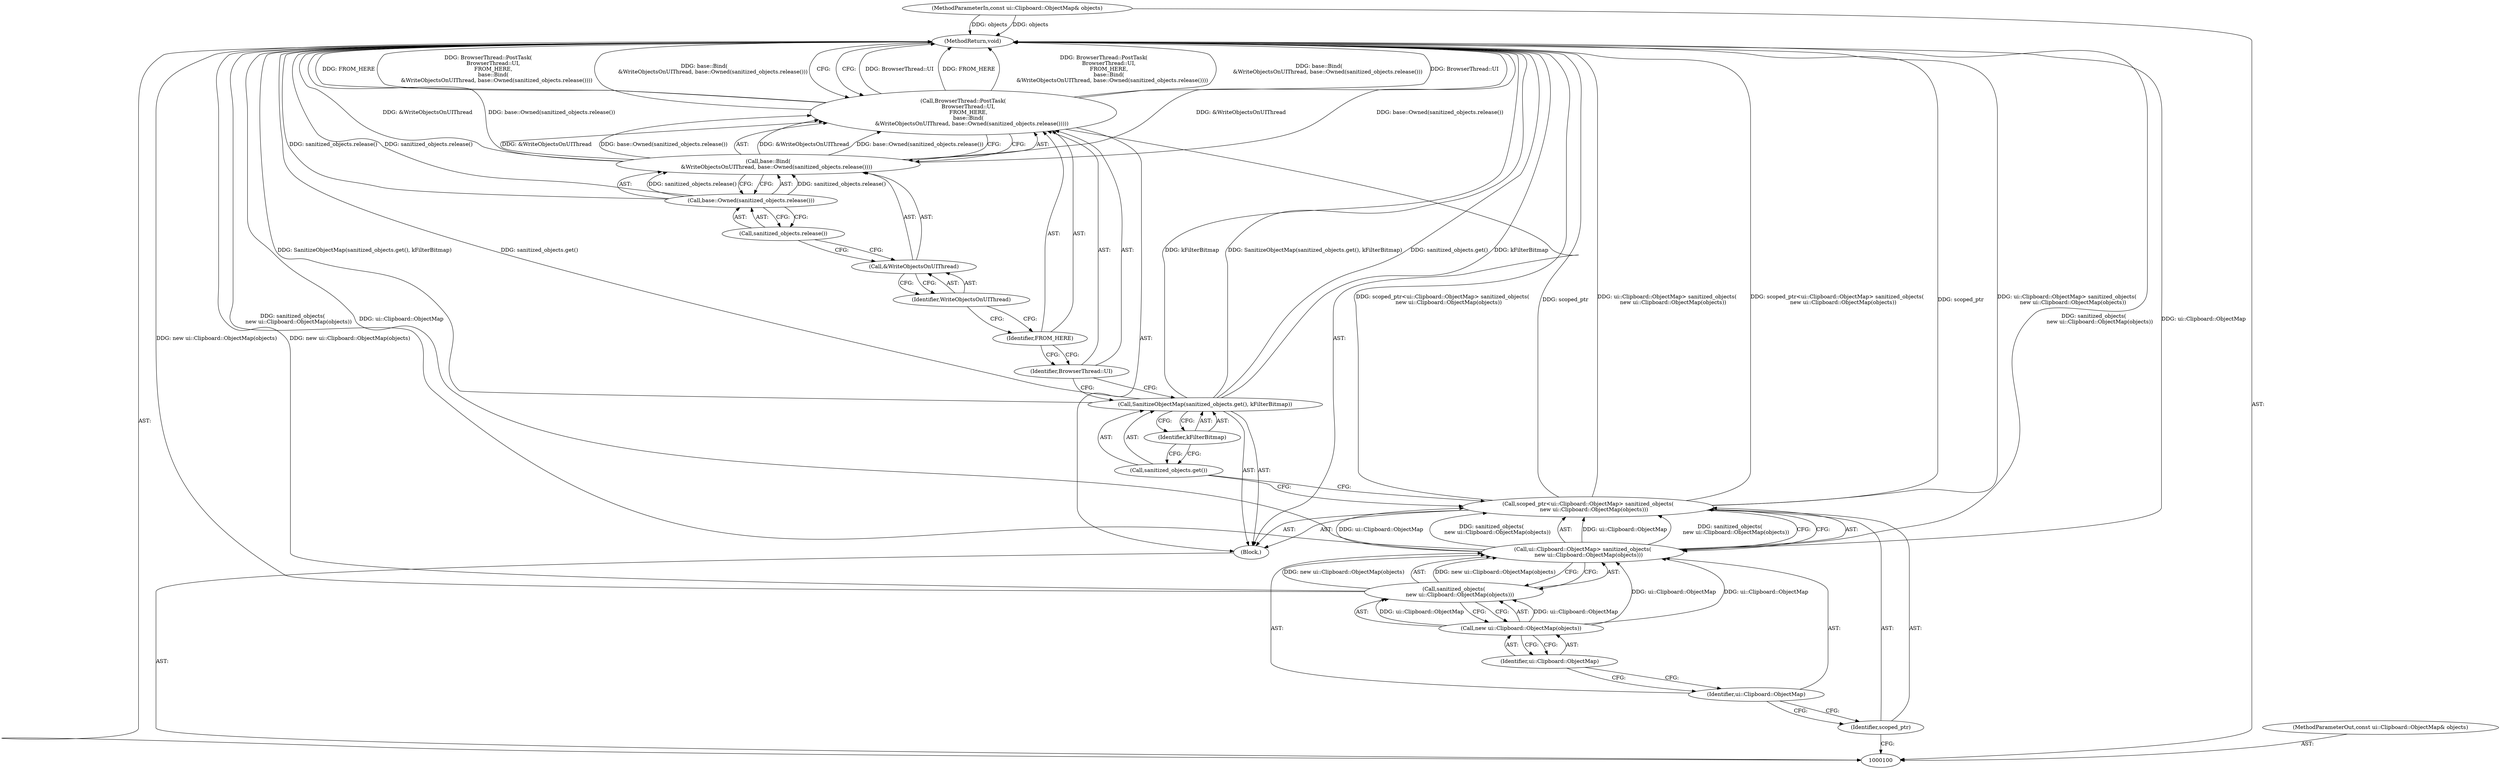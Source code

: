 digraph "0_Chrome_5b0d76edd5d6d4054b2e1263e23c852226c5f701" {
"1000121" [label="(MethodReturn,void)"];
"1000115" [label="(Identifier,FROM_HERE)"];
"1000116" [label="(Call,base::Bind(\n          &WriteObjectsOnUIThread, base::Owned(sanitized_objects.release())))"];
"1000117" [label="(Call,&WriteObjectsOnUIThread)"];
"1000118" [label="(Identifier,WriteObjectsOnUIThread)"];
"1000119" [label="(Call,base::Owned(sanitized_objects.release()))"];
"1000120" [label="(Call,sanitized_objects.release())"];
"1000101" [label="(MethodParameterIn,const ui::Clipboard::ObjectMap& objects)"];
"1000174" [label="(MethodParameterOut,const ui::Clipboard::ObjectMap& objects)"];
"1000102" [label="(Block,)"];
"1000105" [label="(Call,ui::Clipboard::ObjectMap> sanitized_objects(\n       new ui::Clipboard::ObjectMap(objects)))"];
"1000106" [label="(Identifier,ui::Clipboard::ObjectMap)"];
"1000103" [label="(Call,scoped_ptr<ui::Clipboard::ObjectMap> sanitized_objects(\n       new ui::Clipboard::ObjectMap(objects)))"];
"1000104" [label="(Identifier,scoped_ptr)"];
"1000107" [label="(Call,sanitized_objects(\n       new ui::Clipboard::ObjectMap(objects)))"];
"1000109" [label="(Identifier,ui::Clipboard::ObjectMap)"];
"1000108" [label="(Call,new ui::Clipboard::ObjectMap(objects))"];
"1000110" [label="(Call,SanitizeObjectMap(sanitized_objects.get(), kFilterBitmap))"];
"1000111" [label="(Call,sanitized_objects.get())"];
"1000112" [label="(Identifier,kFilterBitmap)"];
"1000113" [label="(Call,BrowserThread::PostTask(\n      BrowserThread::UI,\n      FROM_HERE,\n      base::Bind(\n          &WriteObjectsOnUIThread, base::Owned(sanitized_objects.release()))))"];
"1000114" [label="(Identifier,BrowserThread::UI)"];
"1000121" -> "1000100"  [label="AST: "];
"1000121" -> "1000113"  [label="CFG: "];
"1000116" -> "1000121"  [label="DDG: &WriteObjectsOnUIThread"];
"1000116" -> "1000121"  [label="DDG: base::Owned(sanitized_objects.release())"];
"1000107" -> "1000121"  [label="DDG: new ui::Clipboard::ObjectMap(objects)"];
"1000105" -> "1000121"  [label="DDG: sanitized_objects(\n       new ui::Clipboard::ObjectMap(objects))"];
"1000105" -> "1000121"  [label="DDG: ui::Clipboard::ObjectMap"];
"1000103" -> "1000121"  [label="DDG: scoped_ptr"];
"1000103" -> "1000121"  [label="DDG: ui::Clipboard::ObjectMap> sanitized_objects(\n       new ui::Clipboard::ObjectMap(objects))"];
"1000103" -> "1000121"  [label="DDG: scoped_ptr<ui::Clipboard::ObjectMap> sanitized_objects(\n       new ui::Clipboard::ObjectMap(objects))"];
"1000113" -> "1000121"  [label="DDG: BrowserThread::UI"];
"1000113" -> "1000121"  [label="DDG: FROM_HERE"];
"1000113" -> "1000121"  [label="DDG: BrowserThread::PostTask(\n      BrowserThread::UI,\n      FROM_HERE,\n      base::Bind(\n          &WriteObjectsOnUIThread, base::Owned(sanitized_objects.release())))"];
"1000113" -> "1000121"  [label="DDG: base::Bind(\n          &WriteObjectsOnUIThread, base::Owned(sanitized_objects.release()))"];
"1000110" -> "1000121"  [label="DDG: kFilterBitmap"];
"1000110" -> "1000121"  [label="DDG: SanitizeObjectMap(sanitized_objects.get(), kFilterBitmap)"];
"1000110" -> "1000121"  [label="DDG: sanitized_objects.get()"];
"1000101" -> "1000121"  [label="DDG: objects"];
"1000119" -> "1000121"  [label="DDG: sanitized_objects.release()"];
"1000115" -> "1000113"  [label="AST: "];
"1000115" -> "1000114"  [label="CFG: "];
"1000118" -> "1000115"  [label="CFG: "];
"1000116" -> "1000113"  [label="AST: "];
"1000116" -> "1000119"  [label="CFG: "];
"1000117" -> "1000116"  [label="AST: "];
"1000119" -> "1000116"  [label="AST: "];
"1000113" -> "1000116"  [label="CFG: "];
"1000116" -> "1000121"  [label="DDG: &WriteObjectsOnUIThread"];
"1000116" -> "1000121"  [label="DDG: base::Owned(sanitized_objects.release())"];
"1000116" -> "1000113"  [label="DDG: &WriteObjectsOnUIThread"];
"1000116" -> "1000113"  [label="DDG: base::Owned(sanitized_objects.release())"];
"1000119" -> "1000116"  [label="DDG: sanitized_objects.release()"];
"1000117" -> "1000116"  [label="AST: "];
"1000117" -> "1000118"  [label="CFG: "];
"1000118" -> "1000117"  [label="AST: "];
"1000120" -> "1000117"  [label="CFG: "];
"1000118" -> "1000117"  [label="AST: "];
"1000118" -> "1000115"  [label="CFG: "];
"1000117" -> "1000118"  [label="CFG: "];
"1000119" -> "1000116"  [label="AST: "];
"1000119" -> "1000120"  [label="CFG: "];
"1000120" -> "1000119"  [label="AST: "];
"1000116" -> "1000119"  [label="CFG: "];
"1000119" -> "1000121"  [label="DDG: sanitized_objects.release()"];
"1000119" -> "1000116"  [label="DDG: sanitized_objects.release()"];
"1000120" -> "1000119"  [label="AST: "];
"1000120" -> "1000117"  [label="CFG: "];
"1000119" -> "1000120"  [label="CFG: "];
"1000101" -> "1000100"  [label="AST: "];
"1000101" -> "1000121"  [label="DDG: objects"];
"1000174" -> "1000100"  [label="AST: "];
"1000102" -> "1000100"  [label="AST: "];
"1000103" -> "1000102"  [label="AST: "];
"1000110" -> "1000102"  [label="AST: "];
"1000113" -> "1000102"  [label="AST: "];
"1000105" -> "1000103"  [label="AST: "];
"1000105" -> "1000107"  [label="CFG: "];
"1000106" -> "1000105"  [label="AST: "];
"1000107" -> "1000105"  [label="AST: "];
"1000103" -> "1000105"  [label="CFG: "];
"1000105" -> "1000121"  [label="DDG: sanitized_objects(\n       new ui::Clipboard::ObjectMap(objects))"];
"1000105" -> "1000121"  [label="DDG: ui::Clipboard::ObjectMap"];
"1000105" -> "1000103"  [label="DDG: ui::Clipboard::ObjectMap"];
"1000105" -> "1000103"  [label="DDG: sanitized_objects(\n       new ui::Clipboard::ObjectMap(objects))"];
"1000108" -> "1000105"  [label="DDG: ui::Clipboard::ObjectMap"];
"1000107" -> "1000105"  [label="DDG: new ui::Clipboard::ObjectMap(objects)"];
"1000106" -> "1000105"  [label="AST: "];
"1000106" -> "1000104"  [label="CFG: "];
"1000109" -> "1000106"  [label="CFG: "];
"1000103" -> "1000102"  [label="AST: "];
"1000103" -> "1000105"  [label="CFG: "];
"1000104" -> "1000103"  [label="AST: "];
"1000105" -> "1000103"  [label="AST: "];
"1000111" -> "1000103"  [label="CFG: "];
"1000103" -> "1000121"  [label="DDG: scoped_ptr"];
"1000103" -> "1000121"  [label="DDG: ui::Clipboard::ObjectMap> sanitized_objects(\n       new ui::Clipboard::ObjectMap(objects))"];
"1000103" -> "1000121"  [label="DDG: scoped_ptr<ui::Clipboard::ObjectMap> sanitized_objects(\n       new ui::Clipboard::ObjectMap(objects))"];
"1000105" -> "1000103"  [label="DDG: ui::Clipboard::ObjectMap"];
"1000105" -> "1000103"  [label="DDG: sanitized_objects(\n       new ui::Clipboard::ObjectMap(objects))"];
"1000104" -> "1000103"  [label="AST: "];
"1000104" -> "1000100"  [label="CFG: "];
"1000106" -> "1000104"  [label="CFG: "];
"1000107" -> "1000105"  [label="AST: "];
"1000107" -> "1000108"  [label="CFG: "];
"1000108" -> "1000107"  [label="AST: "];
"1000105" -> "1000107"  [label="CFG: "];
"1000107" -> "1000121"  [label="DDG: new ui::Clipboard::ObjectMap(objects)"];
"1000107" -> "1000105"  [label="DDG: new ui::Clipboard::ObjectMap(objects)"];
"1000108" -> "1000107"  [label="DDG: ui::Clipboard::ObjectMap"];
"1000109" -> "1000108"  [label="AST: "];
"1000109" -> "1000106"  [label="CFG: "];
"1000108" -> "1000109"  [label="CFG: "];
"1000108" -> "1000107"  [label="AST: "];
"1000108" -> "1000109"  [label="CFG: "];
"1000109" -> "1000108"  [label="AST: "];
"1000107" -> "1000108"  [label="CFG: "];
"1000108" -> "1000105"  [label="DDG: ui::Clipboard::ObjectMap"];
"1000108" -> "1000107"  [label="DDG: ui::Clipboard::ObjectMap"];
"1000110" -> "1000102"  [label="AST: "];
"1000110" -> "1000112"  [label="CFG: "];
"1000111" -> "1000110"  [label="AST: "];
"1000112" -> "1000110"  [label="AST: "];
"1000114" -> "1000110"  [label="CFG: "];
"1000110" -> "1000121"  [label="DDG: kFilterBitmap"];
"1000110" -> "1000121"  [label="DDG: SanitizeObjectMap(sanitized_objects.get(), kFilterBitmap)"];
"1000110" -> "1000121"  [label="DDG: sanitized_objects.get()"];
"1000111" -> "1000110"  [label="AST: "];
"1000111" -> "1000103"  [label="CFG: "];
"1000112" -> "1000111"  [label="CFG: "];
"1000112" -> "1000110"  [label="AST: "];
"1000112" -> "1000111"  [label="CFG: "];
"1000110" -> "1000112"  [label="CFG: "];
"1000113" -> "1000102"  [label="AST: "];
"1000113" -> "1000116"  [label="CFG: "];
"1000114" -> "1000113"  [label="AST: "];
"1000115" -> "1000113"  [label="AST: "];
"1000116" -> "1000113"  [label="AST: "];
"1000121" -> "1000113"  [label="CFG: "];
"1000113" -> "1000121"  [label="DDG: BrowserThread::UI"];
"1000113" -> "1000121"  [label="DDG: FROM_HERE"];
"1000113" -> "1000121"  [label="DDG: BrowserThread::PostTask(\n      BrowserThread::UI,\n      FROM_HERE,\n      base::Bind(\n          &WriteObjectsOnUIThread, base::Owned(sanitized_objects.release())))"];
"1000113" -> "1000121"  [label="DDG: base::Bind(\n          &WriteObjectsOnUIThread, base::Owned(sanitized_objects.release()))"];
"1000116" -> "1000113"  [label="DDG: &WriteObjectsOnUIThread"];
"1000116" -> "1000113"  [label="DDG: base::Owned(sanitized_objects.release())"];
"1000114" -> "1000113"  [label="AST: "];
"1000114" -> "1000110"  [label="CFG: "];
"1000115" -> "1000114"  [label="CFG: "];
}
